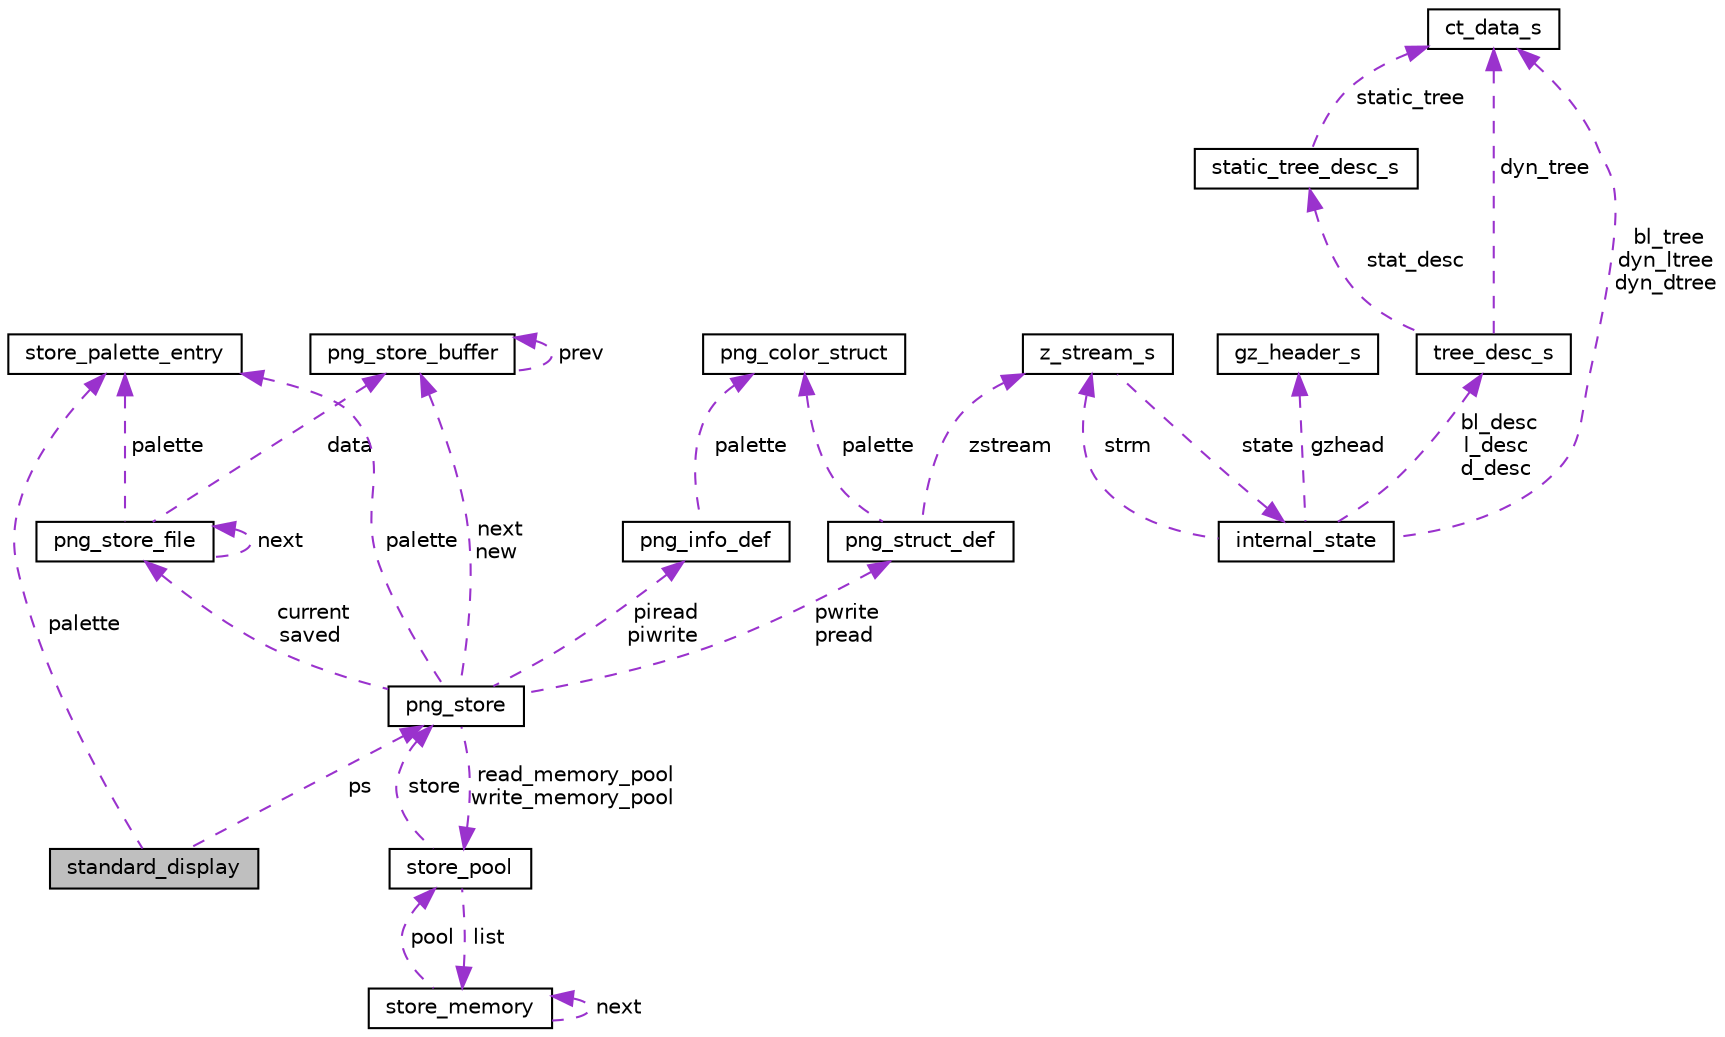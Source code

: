 digraph "standard_display"
{
  edge [fontname="Helvetica",fontsize="10",labelfontname="Helvetica",labelfontsize="10"];
  node [fontname="Helvetica",fontsize="10",shape=record];
  Node1 [label="standard_display",height=0.2,width=0.4,color="black", fillcolor="grey75", style="filled", fontcolor="black"];
  Node2 -> Node1 [dir="back",color="darkorchid3",fontsize="10",style="dashed",label=" ps" ,fontname="Helvetica"];
  Node2 [label="png_store",height=0.2,width=0.4,color="black", fillcolor="white", style="filled",URL="$structpng__store.html"];
  Node3 -> Node2 [dir="back",color="darkorchid3",fontsize="10",style="dashed",label=" current\nsaved" ,fontname="Helvetica"];
  Node3 [label="png_store_file",height=0.2,width=0.4,color="black", fillcolor="white", style="filled",URL="$structpng__store__file.html"];
  Node3 -> Node3 [dir="back",color="darkorchid3",fontsize="10",style="dashed",label=" next" ,fontname="Helvetica"];
  Node4 -> Node3 [dir="back",color="darkorchid3",fontsize="10",style="dashed",label=" data" ,fontname="Helvetica"];
  Node4 [label="png_store_buffer",height=0.2,width=0.4,color="black", fillcolor="white", style="filled",URL="$structpng__store__buffer.html"];
  Node4 -> Node4 [dir="back",color="darkorchid3",fontsize="10",style="dashed",label=" prev" ,fontname="Helvetica"];
  Node5 -> Node3 [dir="back",color="darkorchid3",fontsize="10",style="dashed",label=" palette" ,fontname="Helvetica"];
  Node5 [label="store_palette_entry",height=0.2,width=0.4,color="black", fillcolor="white", style="filled",URL="$structstore__palette__entry.html"];
  Node4 -> Node2 [dir="back",color="darkorchid3",fontsize="10",style="dashed",label=" next\nnew" ,fontname="Helvetica"];
  Node6 -> Node2 [dir="back",color="darkorchid3",fontsize="10",style="dashed",label=" piread\npiwrite" ,fontname="Helvetica"];
  Node6 [label="png_info_def",height=0.2,width=0.4,color="black", fillcolor="white", style="filled",URL="$structpng__info__def.html"];
  Node7 -> Node6 [dir="back",color="darkorchid3",fontsize="10",style="dashed",label=" palette" ,fontname="Helvetica"];
  Node7 [label="png_color_struct",height=0.2,width=0.4,color="black", fillcolor="white", style="filled",URL="$structpng__color__struct.html"];
  Node8 -> Node2 [dir="back",color="darkorchid3",fontsize="10",style="dashed",label=" read_memory_pool\nwrite_memory_pool" ,fontname="Helvetica"];
  Node8 [label="store_pool",height=0.2,width=0.4,color="black", fillcolor="white", style="filled",URL="$structstore__pool.html"];
  Node9 -> Node8 [dir="back",color="darkorchid3",fontsize="10",style="dashed",label=" list" ,fontname="Helvetica"];
  Node9 [label="store_memory",height=0.2,width=0.4,color="black", fillcolor="white", style="filled",URL="$structstore__memory.html"];
  Node8 -> Node9 [dir="back",color="darkorchid3",fontsize="10",style="dashed",label=" pool" ,fontname="Helvetica"];
  Node9 -> Node9 [dir="back",color="darkorchid3",fontsize="10",style="dashed",label=" next" ,fontname="Helvetica"];
  Node2 -> Node8 [dir="back",color="darkorchid3",fontsize="10",style="dashed",label=" store" ,fontname="Helvetica"];
  Node5 -> Node2 [dir="back",color="darkorchid3",fontsize="10",style="dashed",label=" palette" ,fontname="Helvetica"];
  Node10 -> Node2 [dir="back",color="darkorchid3",fontsize="10",style="dashed",label=" pwrite\npread" ,fontname="Helvetica"];
  Node10 [label="png_struct_def",height=0.2,width=0.4,color="black", fillcolor="white", style="filled",URL="$structpng__struct__def.html"];
  Node7 -> Node10 [dir="back",color="darkorchid3",fontsize="10",style="dashed",label=" palette" ,fontname="Helvetica"];
  Node11 -> Node10 [dir="back",color="darkorchid3",fontsize="10",style="dashed",label=" zstream" ,fontname="Helvetica"];
  Node11 [label="z_stream_s",height=0.2,width=0.4,color="black", fillcolor="white", style="filled",URL="$structz__stream__s.html"];
  Node12 -> Node11 [dir="back",color="darkorchid3",fontsize="10",style="dashed",label=" state" ,fontname="Helvetica"];
  Node12 [label="internal_state",height=0.2,width=0.4,color="black", fillcolor="white", style="filled",URL="$structinternal__state.html"];
  Node13 -> Node12 [dir="back",color="darkorchid3",fontsize="10",style="dashed",label=" gzhead" ,fontname="Helvetica"];
  Node13 [label="gz_header_s",height=0.2,width=0.4,color="black", fillcolor="white", style="filled",URL="$structgz__header__s.html"];
  Node14 -> Node12 [dir="back",color="darkorchid3",fontsize="10",style="dashed",label=" bl_desc\nl_desc\nd_desc" ,fontname="Helvetica"];
  Node14 [label="tree_desc_s",height=0.2,width=0.4,color="black", fillcolor="white", style="filled",URL="$structtree__desc__s.html"];
  Node15 -> Node14 [dir="back",color="darkorchid3",fontsize="10",style="dashed",label=" stat_desc" ,fontname="Helvetica"];
  Node15 [label="static_tree_desc_s",height=0.2,width=0.4,color="black", fillcolor="white", style="filled",URL="$structstatic__tree__desc__s.html"];
  Node16 -> Node15 [dir="back",color="darkorchid3",fontsize="10",style="dashed",label=" static_tree" ,fontname="Helvetica"];
  Node16 [label="ct_data_s",height=0.2,width=0.4,color="black", fillcolor="white", style="filled",URL="$structct__data__s.html"];
  Node16 -> Node14 [dir="back",color="darkorchid3",fontsize="10",style="dashed",label=" dyn_tree" ,fontname="Helvetica"];
  Node11 -> Node12 [dir="back",color="darkorchid3",fontsize="10",style="dashed",label=" strm" ,fontname="Helvetica"];
  Node16 -> Node12 [dir="back",color="darkorchid3",fontsize="10",style="dashed",label=" bl_tree\ndyn_ltree\ndyn_dtree" ,fontname="Helvetica"];
  Node5 -> Node1 [dir="back",color="darkorchid3",fontsize="10",style="dashed",label=" palette" ,fontname="Helvetica"];
}
